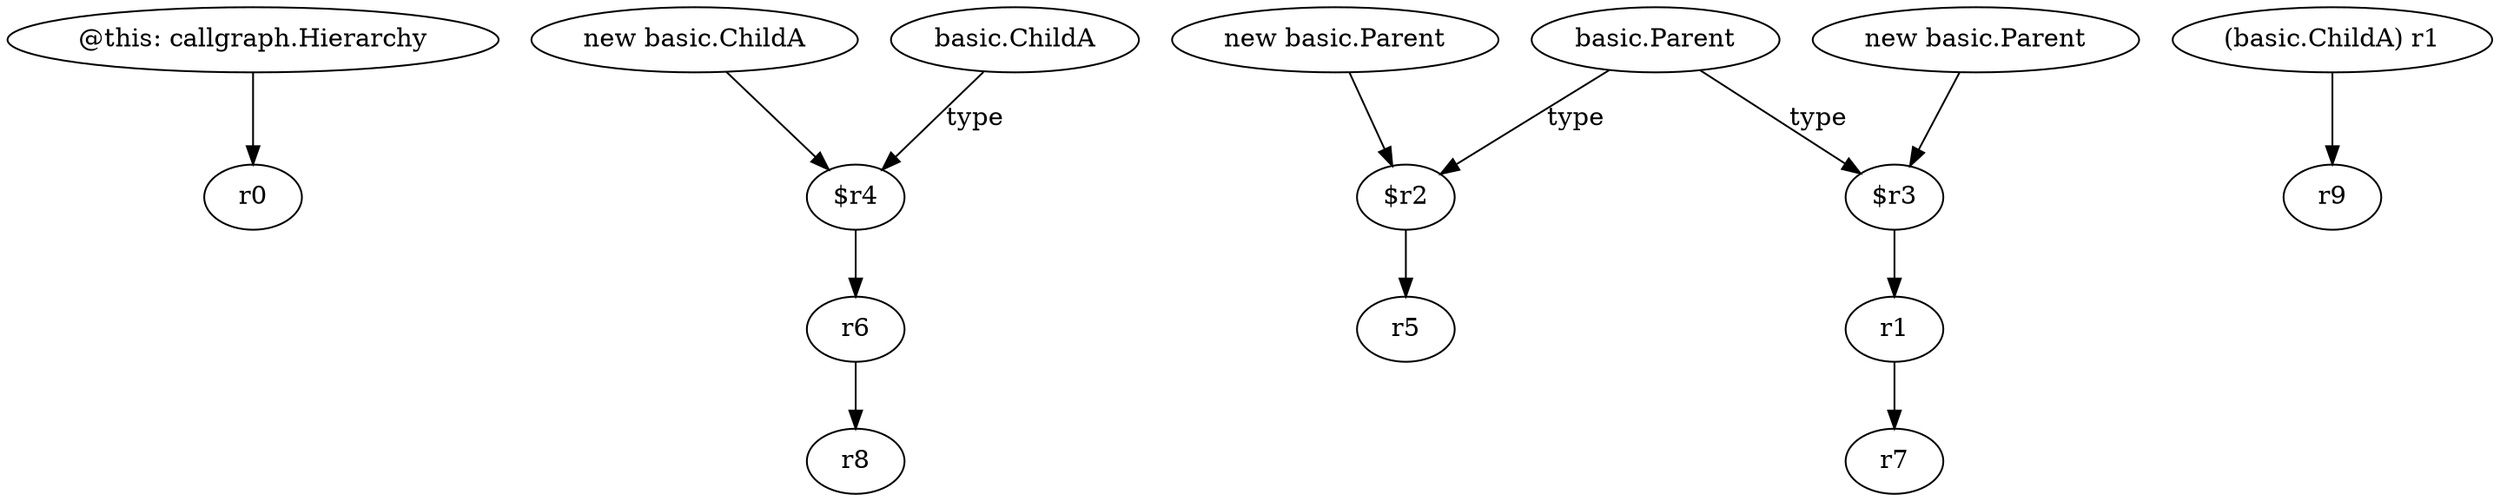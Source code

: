 digraph g {
0[label="@this: callgraph.Hierarchy"]
1[label="r0"]
0->1[label=""]
2[label="r6"]
3[label="r8"]
2->3[label=""]
4[label="new basic.Parent"]
5[label="$r2"]
4->5[label=""]
6[label="new basic.ChildA"]
7[label="$r4"]
6->7[label=""]
8[label="$r3"]
9[label="r1"]
8->9[label=""]
10[label="r7"]
9->10[label=""]
11[label="basic.Parent"]
11->8[label="type"]
12[label="basic.ChildA"]
12->7[label="type"]
13[label="r5"]
5->13[label=""]
11->5[label="type"]
14[label="(basic.ChildA) r1"]
15[label="r9"]
14->15[label=""]
7->2[label=""]
16[label="new basic.Parent"]
16->8[label=""]
}